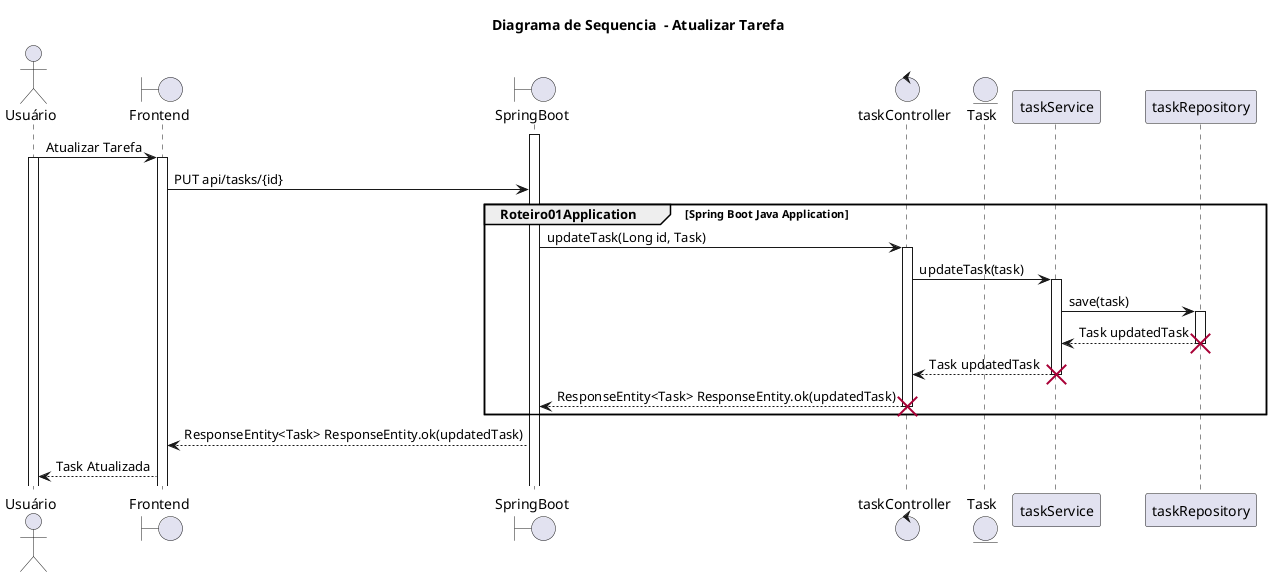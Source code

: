 @startuml
title Diagrama de Sequencia  - Atualizar Tarefa
actor Usuário
Boundary Frontend
Boundary SpringBoot
Control taskController
Entity Task
Participant taskService
Participant taskRepository
activate SpringBoot
Usuário -> Frontend: Atualizar Tarefa
activate Usuário
activate Frontend
Frontend -> SpringBoot: PUT api/tasks/{id}
group Roteiro01Application [Spring Boot Java Application]
SpringBoot -> taskController: updateTask(Long id, Task)
activate taskController
taskController -> taskService: updateTask(task)
activate taskService
taskService -> taskRepository: save(task)
activate taskRepository
taskRepository --> taskService: Task updatedTask
destroy taskRepository
taskService --> taskController: Task updatedTask
destroy taskService
taskController --> SpringBoot: ResponseEntity<Task> ResponseEntity.ok(updatedTask)
destroy taskController
end
SpringBoot --> Frontend : ResponseEntity<Task> ResponseEntity.ok(updatedTask)
Frontend --> Usuário: Task Atualizada
@enduml
